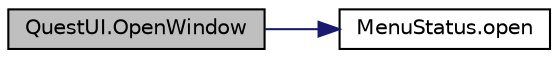 digraph "QuestUI.OpenWindow"
{
  edge [fontname="Helvetica",fontsize="10",labelfontname="Helvetica",labelfontsize="10"];
  node [fontname="Helvetica",fontsize="10",shape=record];
  rankdir="LR";
  Node14 [label="QuestUI.OpenWindow",height=0.2,width=0.4,color="black", fillcolor="grey75", style="filled", fontcolor="black"];
  Node14 -> Node15 [color="midnightblue",fontsize="10",style="solid",fontname="Helvetica"];
  Node15 [label="MenuStatus.open",height=0.2,width=0.4,color="black", fillcolor="white", style="filled",URL="$class_menu_status.html#a7702810e98f5eae8e6661aec7344595e",tooltip="Open the specified menu. "];
}
